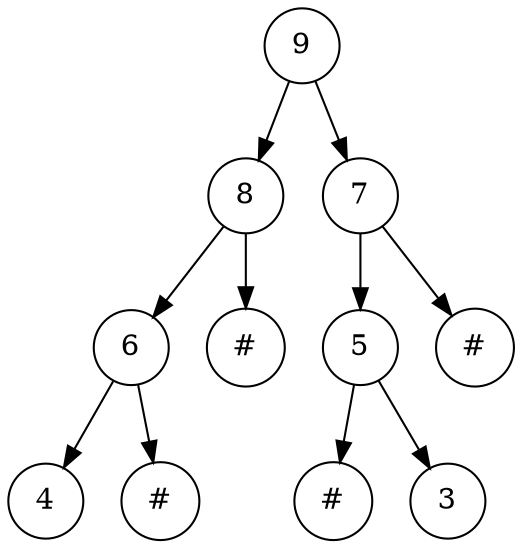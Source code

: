 digraph G {
7154192 [shape=circle, label="9"];
7154192->39927024;
7154192->39927104;
39927024 [shape=circle, label="8"];
39927024->39927184;
39927264 [shape=circle, label="#"];
39927024->39927264;
39927104 [shape=circle, label="7"];
39927104->39927344;
39927424 [shape=circle, label="#"];
39927104->39927424;
39927184 [shape=circle, label="6"];
39927184->39927504;
39927584 [shape=circle, label="#"];
39927184->39927584;
39927344 [shape=circle, label="5"];
7176240 [shape=circle, label="#"];
39927344->7176240;
39927344->7176320;
39927504 [shape=circle, label="4"];
7176320 [shape=circle, label="3"];
}
